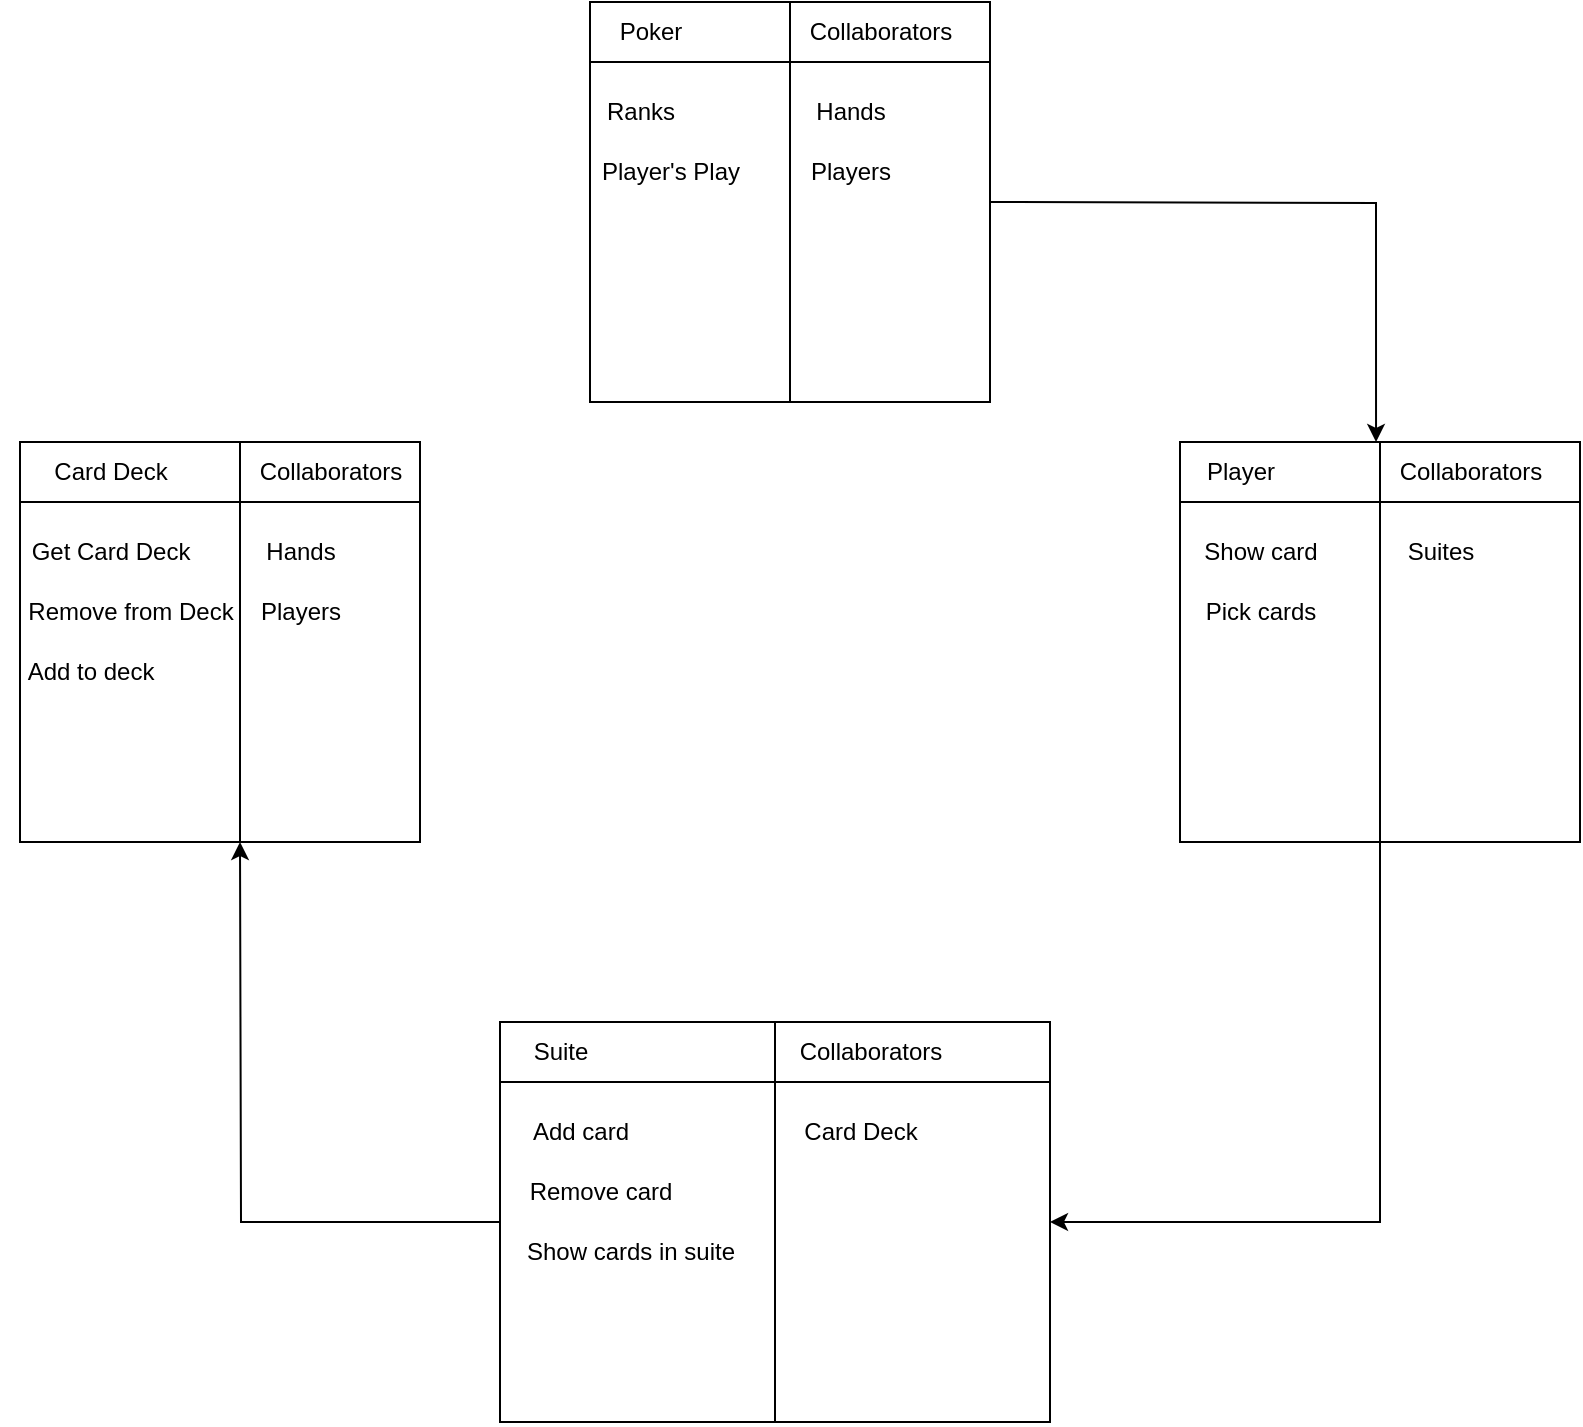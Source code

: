 <mxfile version="21.7.4" type="device">
  <diagram name="Page-1" id="OKF422jkTqNLpPc1BeB4">
    <mxGraphModel dx="1122" dy="761" grid="1" gridSize="10" guides="1" tooltips="1" connect="1" arrows="1" fold="1" page="1" pageScale="1" pageWidth="850" pageHeight="1100" math="0" shadow="0">
      <root>
        <mxCell id="0" />
        <mxCell id="1" parent="0" />
        <mxCell id="Cb3TBxCBDQCqIxTnNxqE-30" style="edgeStyle=orthogonalEdgeStyle;rounded=0;orthogonalLoop=1;jettySize=auto;html=1;exitX=1;exitY=0.5;exitDx=0;exitDy=0;entryX=-0.022;entryY=0;entryDx=0;entryDy=0;entryPerimeter=0;" edge="1" parent="1" target="Cb3TBxCBDQCqIxTnNxqE-24">
          <mxGeometry relative="1" as="geometry">
            <mxPoint x="525" y="170" as="sourcePoint" />
          </mxGeometry>
        </mxCell>
        <mxCell id="Cb3TBxCBDQCqIxTnNxqE-39" style="edgeStyle=orthogonalEdgeStyle;rounded=0;orthogonalLoop=1;jettySize=auto;html=1;exitX=0.5;exitY=1;exitDx=0;exitDy=0;entryX=1;entryY=0.5;entryDx=0;entryDy=0;" edge="1" parent="1" source="Cb3TBxCBDQCqIxTnNxqE-22" target="Cb3TBxCBDQCqIxTnNxqE-31">
          <mxGeometry relative="1" as="geometry" />
        </mxCell>
        <mxCell id="Cb3TBxCBDQCqIxTnNxqE-22" value="" style="swimlane;whiteSpace=wrap;html=1;startSize=30;" vertex="1" parent="1">
          <mxGeometry x="620" y="290" width="200" height="200" as="geometry" />
        </mxCell>
        <mxCell id="Cb3TBxCBDQCqIxTnNxqE-23" value="Player" style="text;html=1;align=center;verticalAlign=middle;resizable=0;points=[];autosize=1;strokeColor=none;fillColor=none;" vertex="1" parent="Cb3TBxCBDQCqIxTnNxqE-22">
          <mxGeometry width="60" height="30" as="geometry" />
        </mxCell>
        <mxCell id="Cb3TBxCBDQCqIxTnNxqE-24" value="Collaborators" style="text;html=1;align=center;verticalAlign=middle;resizable=0;points=[];autosize=1;strokeColor=none;fillColor=none;" vertex="1" parent="Cb3TBxCBDQCqIxTnNxqE-22">
          <mxGeometry x="100" width="90" height="30" as="geometry" />
        </mxCell>
        <mxCell id="Cb3TBxCBDQCqIxTnNxqE-25" value="Suites" style="text;html=1;align=center;verticalAlign=middle;resizable=0;points=[];autosize=1;strokeColor=none;fillColor=none;" vertex="1" parent="Cb3TBxCBDQCqIxTnNxqE-22">
          <mxGeometry x="100" y="40" width="60" height="30" as="geometry" />
        </mxCell>
        <mxCell id="Cb3TBxCBDQCqIxTnNxqE-26" value="Show card" style="text;html=1;align=center;verticalAlign=middle;resizable=0;points=[];autosize=1;strokeColor=none;fillColor=none;" vertex="1" parent="Cb3TBxCBDQCqIxTnNxqE-22">
          <mxGeometry y="40" width="80" height="30" as="geometry" />
        </mxCell>
        <mxCell id="Cb3TBxCBDQCqIxTnNxqE-27" value="Pick cards" style="text;html=1;align=center;verticalAlign=middle;resizable=0;points=[];autosize=1;strokeColor=none;fillColor=none;" vertex="1" parent="Cb3TBxCBDQCqIxTnNxqE-22">
          <mxGeometry y="70" width="80" height="30" as="geometry" />
        </mxCell>
        <mxCell id="Cb3TBxCBDQCqIxTnNxqE-29" value="" style="endArrow=none;html=1;rounded=0;entryX=0.5;entryY=0;entryDx=0;entryDy=0;exitX=0.5;exitY=1;exitDx=0;exitDy=0;" edge="1" source="Cb3TBxCBDQCqIxTnNxqE-22" target="Cb3TBxCBDQCqIxTnNxqE-22" parent="1">
          <mxGeometry width="50" height="50" relative="1" as="geometry">
            <mxPoint x="645" y="580" as="sourcePoint" />
            <mxPoint x="675" y="330" as="targetPoint" />
          </mxGeometry>
        </mxCell>
        <mxCell id="Cb3TBxCBDQCqIxTnNxqE-71" style="edgeStyle=orthogonalEdgeStyle;rounded=0;orthogonalLoop=1;jettySize=auto;html=1;exitX=0;exitY=0.5;exitDx=0;exitDy=0;" edge="1" parent="1" source="Cb3TBxCBDQCqIxTnNxqE-31">
          <mxGeometry relative="1" as="geometry">
            <mxPoint x="150" y="490" as="targetPoint" />
          </mxGeometry>
        </mxCell>
        <mxCell id="Cb3TBxCBDQCqIxTnNxqE-31" value="" style="swimlane;whiteSpace=wrap;html=1;startSize=30;" vertex="1" parent="1">
          <mxGeometry x="280" y="580" width="275" height="200" as="geometry" />
        </mxCell>
        <mxCell id="Cb3TBxCBDQCqIxTnNxqE-32" value="Suite" style="text;html=1;align=center;verticalAlign=middle;resizable=0;points=[];autosize=1;strokeColor=none;fillColor=none;" vertex="1" parent="Cb3TBxCBDQCqIxTnNxqE-31">
          <mxGeometry x="5" width="50" height="30" as="geometry" />
        </mxCell>
        <mxCell id="Cb3TBxCBDQCqIxTnNxqE-33" value="Collaborators" style="text;html=1;align=center;verticalAlign=middle;resizable=0;points=[];autosize=1;strokeColor=none;fillColor=none;" vertex="1" parent="Cb3TBxCBDQCqIxTnNxqE-31">
          <mxGeometry x="140" width="90" height="30" as="geometry" />
        </mxCell>
        <mxCell id="Cb3TBxCBDQCqIxTnNxqE-34" value="Card Deck" style="text;html=1;align=center;verticalAlign=middle;resizable=0;points=[];autosize=1;strokeColor=none;fillColor=none;" vertex="1" parent="Cb3TBxCBDQCqIxTnNxqE-31">
          <mxGeometry x="140" y="40" width="80" height="30" as="geometry" />
        </mxCell>
        <mxCell id="Cb3TBxCBDQCqIxTnNxqE-35" value="Add card" style="text;html=1;align=center;verticalAlign=middle;resizable=0;points=[];autosize=1;strokeColor=none;fillColor=none;" vertex="1" parent="Cb3TBxCBDQCqIxTnNxqE-31">
          <mxGeometry x="5" y="40" width="70" height="30" as="geometry" />
        </mxCell>
        <mxCell id="Cb3TBxCBDQCqIxTnNxqE-36" value="Remove card" style="text;html=1;align=center;verticalAlign=middle;resizable=0;points=[];autosize=1;strokeColor=none;fillColor=none;" vertex="1" parent="Cb3TBxCBDQCqIxTnNxqE-31">
          <mxGeometry x="5" y="70" width="90" height="30" as="geometry" />
        </mxCell>
        <mxCell id="Cb3TBxCBDQCqIxTnNxqE-38" value="Show cards in suite" style="text;html=1;align=center;verticalAlign=middle;resizable=0;points=[];autosize=1;strokeColor=none;fillColor=none;" vertex="1" parent="Cb3TBxCBDQCqIxTnNxqE-31">
          <mxGeometry y="100" width="130" height="30" as="geometry" />
        </mxCell>
        <mxCell id="Cb3TBxCBDQCqIxTnNxqE-37" value="" style="endArrow=none;html=1;rounded=0;entryX=0.5;entryY=0;entryDx=0;entryDy=0;exitX=0.5;exitY=1;exitDx=0;exitDy=0;" edge="1" parent="1" source="Cb3TBxCBDQCqIxTnNxqE-31" target="Cb3TBxCBDQCqIxTnNxqE-31">
          <mxGeometry width="50" height="50" relative="1" as="geometry">
            <mxPoint x="355" y="700" as="sourcePoint" />
            <mxPoint x="385" y="450" as="targetPoint" />
          </mxGeometry>
        </mxCell>
        <mxCell id="Cb3TBxCBDQCqIxTnNxqE-40" value="" style="swimlane;whiteSpace=wrap;html=1;startSize=30;" vertex="1" parent="1">
          <mxGeometry x="325" y="70" width="200" height="200" as="geometry" />
        </mxCell>
        <mxCell id="Cb3TBxCBDQCqIxTnNxqE-41" value="Poker" style="text;html=1;align=center;verticalAlign=middle;resizable=0;points=[];autosize=1;strokeColor=none;fillColor=none;" vertex="1" parent="Cb3TBxCBDQCqIxTnNxqE-40">
          <mxGeometry x="5" width="50" height="30" as="geometry" />
        </mxCell>
        <mxCell id="Cb3TBxCBDQCqIxTnNxqE-42" value="Collaborators" style="text;html=1;align=center;verticalAlign=middle;resizable=0;points=[];autosize=1;strokeColor=none;fillColor=none;" vertex="1" parent="Cb3TBxCBDQCqIxTnNxqE-40">
          <mxGeometry x="100" width="90" height="30" as="geometry" />
        </mxCell>
        <mxCell id="Cb3TBxCBDQCqIxTnNxqE-43" value="Hands" style="text;html=1;align=center;verticalAlign=middle;resizable=0;points=[];autosize=1;strokeColor=none;fillColor=none;" vertex="1" parent="Cb3TBxCBDQCqIxTnNxqE-40">
          <mxGeometry x="100" y="40" width="60" height="30" as="geometry" />
        </mxCell>
        <mxCell id="Cb3TBxCBDQCqIxTnNxqE-44" value="Ranks" style="text;html=1;align=center;verticalAlign=middle;resizable=0;points=[];autosize=1;strokeColor=none;fillColor=none;" vertex="1" parent="Cb3TBxCBDQCqIxTnNxqE-40">
          <mxGeometry x="-5" y="40" width="60" height="30" as="geometry" />
        </mxCell>
        <mxCell id="Cb3TBxCBDQCqIxTnNxqE-45" value="Player&#39;s Play" style="text;html=1;align=center;verticalAlign=middle;resizable=0;points=[];autosize=1;strokeColor=none;fillColor=none;" vertex="1" parent="Cb3TBxCBDQCqIxTnNxqE-40">
          <mxGeometry x="-5" y="70" width="90" height="30" as="geometry" />
        </mxCell>
        <mxCell id="Cb3TBxCBDQCqIxTnNxqE-46" value="Players" style="text;html=1;align=center;verticalAlign=middle;resizable=0;points=[];autosize=1;strokeColor=none;fillColor=none;" vertex="1" parent="Cb3TBxCBDQCqIxTnNxqE-40">
          <mxGeometry x="100" y="70" width="60" height="30" as="geometry" />
        </mxCell>
        <mxCell id="Cb3TBxCBDQCqIxTnNxqE-47" value="" style="endArrow=none;html=1;rounded=0;entryX=0.5;entryY=0;entryDx=0;entryDy=0;exitX=0.5;exitY=1;exitDx=0;exitDy=0;" edge="1" source="Cb3TBxCBDQCqIxTnNxqE-40" target="Cb3TBxCBDQCqIxTnNxqE-40" parent="1">
          <mxGeometry width="50" height="50" relative="1" as="geometry">
            <mxPoint x="215" y="530" as="sourcePoint" />
            <mxPoint x="245" y="280" as="targetPoint" />
          </mxGeometry>
        </mxCell>
        <mxCell id="Cb3TBxCBDQCqIxTnNxqE-62" value="" style="swimlane;whiteSpace=wrap;html=1;startSize=30;" vertex="1" parent="1">
          <mxGeometry x="40" y="290" width="200" height="200" as="geometry" />
        </mxCell>
        <mxCell id="Cb3TBxCBDQCqIxTnNxqE-63" value="Card Deck" style="text;html=1;align=center;verticalAlign=middle;resizable=0;points=[];autosize=1;strokeColor=none;fillColor=none;" vertex="1" parent="Cb3TBxCBDQCqIxTnNxqE-62">
          <mxGeometry x="5" width="80" height="30" as="geometry" />
        </mxCell>
        <mxCell id="Cb3TBxCBDQCqIxTnNxqE-64" value="Collaborators" style="text;html=1;align=center;verticalAlign=middle;resizable=0;points=[];autosize=1;strokeColor=none;fillColor=none;" vertex="1" parent="Cb3TBxCBDQCqIxTnNxqE-62">
          <mxGeometry x="110" width="90" height="30" as="geometry" />
        </mxCell>
        <mxCell id="Cb3TBxCBDQCqIxTnNxqE-65" value="Hands" style="text;html=1;align=center;verticalAlign=middle;resizable=0;points=[];autosize=1;strokeColor=none;fillColor=none;" vertex="1" parent="Cb3TBxCBDQCqIxTnNxqE-62">
          <mxGeometry x="110" y="40" width="60" height="30" as="geometry" />
        </mxCell>
        <mxCell id="Cb3TBxCBDQCqIxTnNxqE-66" value="Get Card Deck" style="text;html=1;align=center;verticalAlign=middle;resizable=0;points=[];autosize=1;strokeColor=none;fillColor=none;" vertex="1" parent="Cb3TBxCBDQCqIxTnNxqE-62">
          <mxGeometry x="-5" y="40" width="100" height="30" as="geometry" />
        </mxCell>
        <mxCell id="Cb3TBxCBDQCqIxTnNxqE-67" value="Remove from Deck" style="text;html=1;align=center;verticalAlign=middle;resizable=0;points=[];autosize=1;strokeColor=none;fillColor=none;" vertex="1" parent="Cb3TBxCBDQCqIxTnNxqE-62">
          <mxGeometry x="-10" y="70" width="130" height="30" as="geometry" />
        </mxCell>
        <mxCell id="Cb3TBxCBDQCqIxTnNxqE-68" value="Players" style="text;html=1;align=center;verticalAlign=middle;resizable=0;points=[];autosize=1;strokeColor=none;fillColor=none;" vertex="1" parent="Cb3TBxCBDQCqIxTnNxqE-62">
          <mxGeometry x="110" y="70" width="60" height="30" as="geometry" />
        </mxCell>
        <mxCell id="Cb3TBxCBDQCqIxTnNxqE-69" value="" style="endArrow=none;html=1;rounded=0;entryX=0.5;entryY=0;entryDx=0;entryDy=0;exitX=0.5;exitY=1;exitDx=0;exitDy=0;" edge="1" parent="Cb3TBxCBDQCqIxTnNxqE-62">
          <mxGeometry width="50" height="50" relative="1" as="geometry">
            <mxPoint x="110.0" y="200" as="sourcePoint" />
            <mxPoint x="110.0" as="targetPoint" />
          </mxGeometry>
        </mxCell>
        <mxCell id="Cb3TBxCBDQCqIxTnNxqE-70" value="Add to deck" style="text;html=1;align=center;verticalAlign=middle;resizable=0;points=[];autosize=1;strokeColor=none;fillColor=none;" vertex="1" parent="Cb3TBxCBDQCqIxTnNxqE-62">
          <mxGeometry x="-10" y="100" width="90" height="30" as="geometry" />
        </mxCell>
      </root>
    </mxGraphModel>
  </diagram>
</mxfile>
